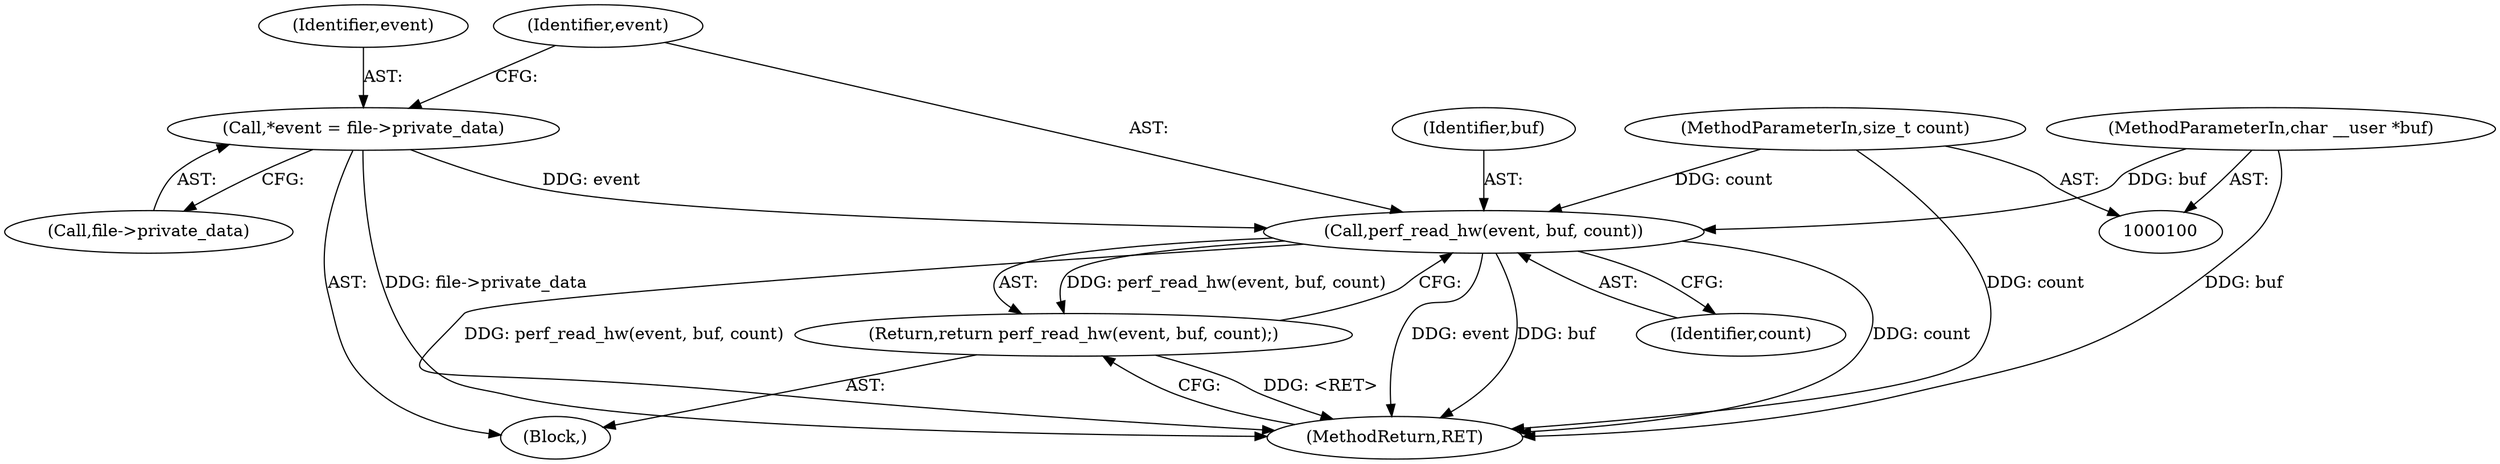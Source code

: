 digraph "1_linux_f63a8daa5812afef4f06c962351687e1ff9ccb2b_11@API" {
"1000113" [label="(Call,perf_read_hw(event, buf, count))"];
"1000107" [label="(Call,*event = file->private_data)"];
"1000102" [label="(MethodParameterIn,char __user *buf)"];
"1000103" [label="(MethodParameterIn,size_t count)"];
"1000112" [label="(Return,return perf_read_hw(event, buf, count);)"];
"1000108" [label="(Identifier,event)"];
"1000115" [label="(Identifier,buf)"];
"1000103" [label="(MethodParameterIn,size_t count)"];
"1000116" [label="(Identifier,count)"];
"1000114" [label="(Identifier,event)"];
"1000112" [label="(Return,return perf_read_hw(event, buf, count);)"];
"1000105" [label="(Block,)"];
"1000102" [label="(MethodParameterIn,char __user *buf)"];
"1000109" [label="(Call,file->private_data)"];
"1000113" [label="(Call,perf_read_hw(event, buf, count))"];
"1000107" [label="(Call,*event = file->private_data)"];
"1000117" [label="(MethodReturn,RET)"];
"1000113" -> "1000112"  [label="AST: "];
"1000113" -> "1000116"  [label="CFG: "];
"1000114" -> "1000113"  [label="AST: "];
"1000115" -> "1000113"  [label="AST: "];
"1000116" -> "1000113"  [label="AST: "];
"1000112" -> "1000113"  [label="CFG: "];
"1000113" -> "1000117"  [label="DDG: event"];
"1000113" -> "1000117"  [label="DDG: buf"];
"1000113" -> "1000117"  [label="DDG: count"];
"1000113" -> "1000117"  [label="DDG: perf_read_hw(event, buf, count)"];
"1000113" -> "1000112"  [label="DDG: perf_read_hw(event, buf, count)"];
"1000107" -> "1000113"  [label="DDG: event"];
"1000102" -> "1000113"  [label="DDG: buf"];
"1000103" -> "1000113"  [label="DDG: count"];
"1000107" -> "1000105"  [label="AST: "];
"1000107" -> "1000109"  [label="CFG: "];
"1000108" -> "1000107"  [label="AST: "];
"1000109" -> "1000107"  [label="AST: "];
"1000114" -> "1000107"  [label="CFG: "];
"1000107" -> "1000117"  [label="DDG: file->private_data"];
"1000102" -> "1000100"  [label="AST: "];
"1000102" -> "1000117"  [label="DDG: buf"];
"1000103" -> "1000100"  [label="AST: "];
"1000103" -> "1000117"  [label="DDG: count"];
"1000112" -> "1000105"  [label="AST: "];
"1000117" -> "1000112"  [label="CFG: "];
"1000112" -> "1000117"  [label="DDG: <RET>"];
}
